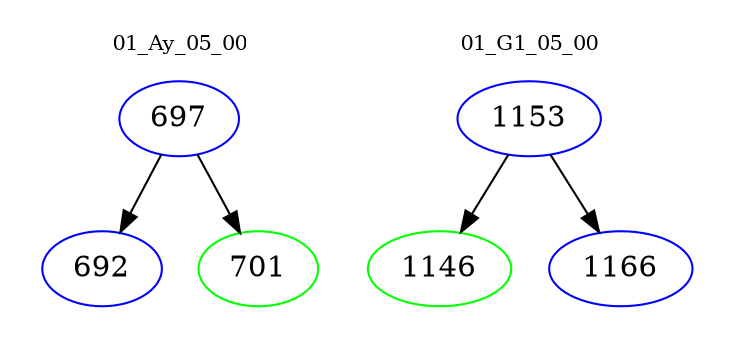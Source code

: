 digraph{
subgraph cluster_0 {
color = white
label = "01_Ay_05_00";
fontsize=10;
T0_697 [label="697", color="blue"]
T0_697 -> T0_692 [color="black"]
T0_692 [label="692", color="blue"]
T0_697 -> T0_701 [color="black"]
T0_701 [label="701", color="green"]
}
subgraph cluster_1 {
color = white
label = "01_G1_05_00";
fontsize=10;
T1_1153 [label="1153", color="blue"]
T1_1153 -> T1_1146 [color="black"]
T1_1146 [label="1146", color="green"]
T1_1153 -> T1_1166 [color="black"]
T1_1166 [label="1166", color="blue"]
}
}
